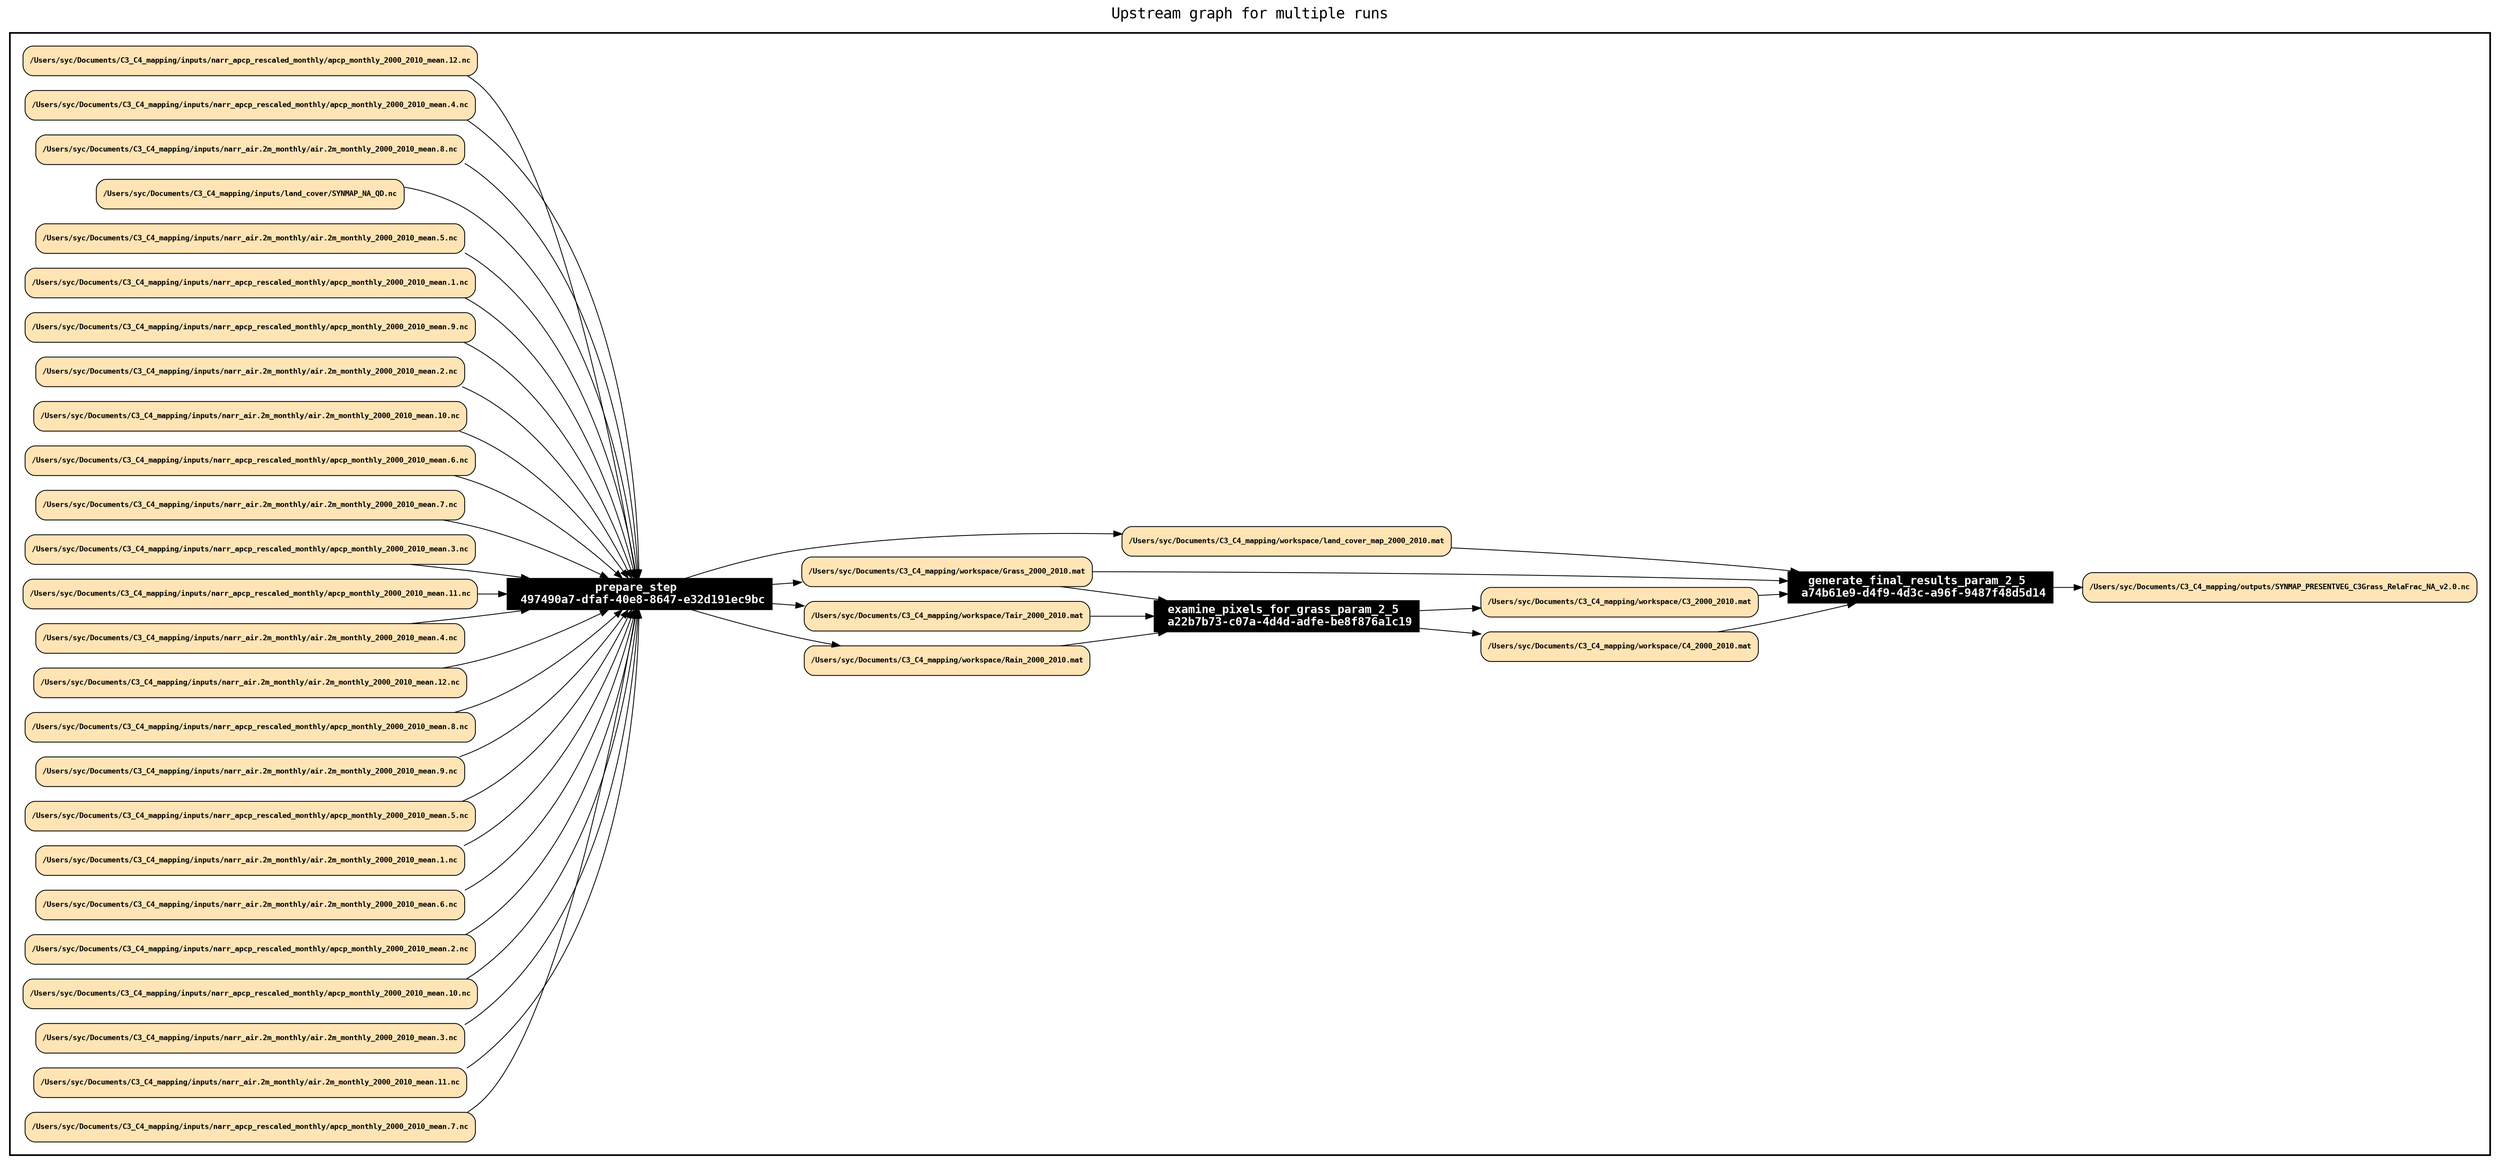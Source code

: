 
digraph yw_data_view {
rankdir=LR
fontname=Courier; fontsize=18; labelloc=t
label="Upstream graph for multiple runs"
subgraph cluster_workflow { label=""; color=black; penwidth=2
subgraph cluster_workflow_inner { label=""; color=white
node[shape=box style=filled fillcolor="black" peripheries=1 fontname="Courier-Bold" fontcolor=white]
"a22b7b73-c07a-4d4d-adfe-be8f876a1c19" [shape=record label="examine_pixels_for_grass_param_2_5 \n a22b7b73-c07a-4d4d-adfe-be8f876a1c19"]
"497490a7-dfaf-40e8-8647-e32d191ec9bc" [shape=record label="prepare_step \n 497490a7-dfaf-40e8-8647-e32d191ec9bc"]
"a74b61e9-d4f9-4d3c-a96f-9487f48d5d14" [shape=record label="generate_final_results_param_2_5 \n a74b61e9-d4f9-4d3c-a96f-9487f48d5d14"]
node[shape=box style="rounded,filled" fillcolor="#FFE4B5" peripheries=1 fontname="Courier-Bold" fontsize=9 fontcolor=black]
"/Users/syc/Documents/C3_C4_mapping/inputs/narr_apcp_rescaled_monthly/apcp_monthly_2000_2010_mean.12.nc"
"/Users/syc/Documents/C3_C4_mapping/inputs/narr_apcp_rescaled_monthly/apcp_monthly_2000_2010_mean.4.nc"
"/Users/syc/Documents/C3_C4_mapping/inputs/narr_air.2m_monthly/air.2m_monthly_2000_2010_mean.8.nc"
"/Users/syc/Documents/C3_C4_mapping/inputs/land_cover/SYNMAP_NA_QD.nc"
"/Users/syc/Documents/C3_C4_mapping/inputs/narr_air.2m_monthly/air.2m_monthly_2000_2010_mean.5.nc"
"/Users/syc/Documents/C3_C4_mapping/inputs/narr_apcp_rescaled_monthly/apcp_monthly_2000_2010_mean.1.nc"
"/Users/syc/Documents/C3_C4_mapping/inputs/narr_apcp_rescaled_monthly/apcp_monthly_2000_2010_mean.9.nc"
"/Users/syc/Documents/C3_C4_mapping/workspace/C4_2000_2010.mat"
"/Users/syc/Documents/C3_C4_mapping/workspace/C4_2000_2010.mat"
"/Users/syc/Documents/C3_C4_mapping/workspace/C3_2000_2010.mat"
"/Users/syc/Documents/C3_C4_mapping/workspace/C3_2000_2010.mat"
"/Users/syc/Documents/C3_C4_mapping/inputs/narr_air.2m_monthly/air.2m_monthly_2000_2010_mean.2.nc"
"/Users/syc/Documents/C3_C4_mapping/inputs/narr_air.2m_monthly/air.2m_monthly_2000_2010_mean.10.nc"
"/Users/syc/Documents/C3_C4_mapping/inputs/narr_apcp_rescaled_monthly/apcp_monthly_2000_2010_mean.6.nc"
"/Users/syc/Documents/C3_C4_mapping/workspace/Rain_2000_2010.mat"
"/Users/syc/Documents/C3_C4_mapping/workspace/Rain_2000_2010.mat"
"/Users/syc/Documents/C3_C4_mapping/workspace/Rain_2000_2010.mat"
"/Users/syc/Documents/C3_C4_mapping/outputs/SYNMAP_PRESENTVEG_C3Grass_RelaFrac_NA_v2.0.nc"
"/Users/syc/Documents/C3_C4_mapping/inputs/narr_air.2m_monthly/air.2m_monthly_2000_2010_mean.7.nc"
"/Users/syc/Documents/C3_C4_mapping/inputs/narr_apcp_rescaled_monthly/apcp_monthly_2000_2010_mean.3.nc"
"/Users/syc/Documents/C3_C4_mapping/inputs/narr_apcp_rescaled_monthly/apcp_monthly_2000_2010_mean.11.nc"
"/Users/syc/Documents/C3_C4_mapping/inputs/narr_air.2m_monthly/air.2m_monthly_2000_2010_mean.4.nc"
"/Users/syc/Documents/C3_C4_mapping/inputs/narr_air.2m_monthly/air.2m_monthly_2000_2010_mean.12.nc"
"/Users/syc/Documents/C3_C4_mapping/inputs/narr_apcp_rescaled_monthly/apcp_monthly_2000_2010_mean.8.nc"
"/Users/syc/Documents/C3_C4_mapping/inputs/narr_air.2m_monthly/air.2m_monthly_2000_2010_mean.9.nc"
"/Users/syc/Documents/C3_C4_mapping/inputs/narr_apcp_rescaled_monthly/apcp_monthly_2000_2010_mean.5.nc"
"/Users/syc/Documents/C3_C4_mapping/workspace/Tair_2000_2010.mat"
"/Users/syc/Documents/C3_C4_mapping/workspace/Tair_2000_2010.mat"
"/Users/syc/Documents/C3_C4_mapping/workspace/Tair_2000_2010.mat"
"/Users/syc/Documents/C3_C4_mapping/workspace/land_cover_map_2000_2010.mat"
"/Users/syc/Documents/C3_C4_mapping/workspace/land_cover_map_2000_2010.mat"
"/Users/syc/Documents/C3_C4_mapping/workspace/land_cover_map_2000_2010.mat"
"/Users/syc/Documents/C3_C4_mapping/inputs/narr_air.2m_monthly/air.2m_monthly_2000_2010_mean.1.nc"
"/Users/syc/Documents/C3_C4_mapping/inputs/narr_air.2m_monthly/air.2m_monthly_2000_2010_mean.6.nc"
"/Users/syc/Documents/C3_C4_mapping/inputs/narr_apcp_rescaled_monthly/apcp_monthly_2000_2010_mean.2.nc"
"/Users/syc/Documents/C3_C4_mapping/inputs/narr_apcp_rescaled_monthly/apcp_monthly_2000_2010_mean.10.nc"
"/Users/syc/Documents/C3_C4_mapping/inputs/narr_air.2m_monthly/air.2m_monthly_2000_2010_mean.3.nc"
"/Users/syc/Documents/C3_C4_mapping/inputs/narr_air.2m_monthly/air.2m_monthly_2000_2010_mean.11.nc"
"/Users/syc/Documents/C3_C4_mapping/inputs/narr_apcp_rescaled_monthly/apcp_monthly_2000_2010_mean.7.nc"
"/Users/syc/Documents/C3_C4_mapping/workspace/Grass_2000_2010.mat"
"/Users/syc/Documents/C3_C4_mapping/workspace/Grass_2000_2010.mat"
"/Users/syc/Documents/C3_C4_mapping/workspace/Grass_2000_2010.mat"
"/Users/syc/Documents/C3_C4_mapping/workspace/Grass_2000_2010.mat"
"/Users/syc/Documents/C3_C4_mapping/workspace/Grass_2000_2010.mat"
}}
"/Users/syc/Documents/C3_C4_mapping/inputs/narr_apcp_rescaled_monthly/apcp_monthly_2000_2010_mean.6.nc" -> "497490a7-dfaf-40e8-8647-e32d191ec9bc"
"/Users/syc/Documents/C3_C4_mapping/inputs/narr_air.2m_monthly/air.2m_monthly_2000_2010_mean.10.nc" -> "497490a7-dfaf-40e8-8647-e32d191ec9bc"
"/Users/syc/Documents/C3_C4_mapping/inputs/narr_air.2m_monthly/air.2m_monthly_2000_2010_mean.2.nc" -> "497490a7-dfaf-40e8-8647-e32d191ec9bc"
"/Users/syc/Documents/C3_C4_mapping/inputs/narr_apcp_rescaled_monthly/apcp_monthly_2000_2010_mean.11.nc" -> "497490a7-dfaf-40e8-8647-e32d191ec9bc"
"/Users/syc/Documents/C3_C4_mapping/inputs/narr_apcp_rescaled_monthly/apcp_monthly_2000_2010_mean.3.nc" -> "497490a7-dfaf-40e8-8647-e32d191ec9bc"
"/Users/syc/Documents/C3_C4_mapping/inputs/narr_air.2m_monthly/air.2m_monthly_2000_2010_mean.7.nc" -> "497490a7-dfaf-40e8-8647-e32d191ec9bc"
"/Users/syc/Documents/C3_C4_mapping/workspace/Rain_2000_2010.mat" -> "a22b7b73-c07a-4d4d-adfe-be8f876a1c19"
"/Users/syc/Documents/C3_C4_mapping/inputs/narr_apcp_rescaled_monthly/apcp_monthly_2000_2010_mean.8.nc" -> "497490a7-dfaf-40e8-8647-e32d191ec9bc"
"/Users/syc/Documents/C3_C4_mapping/inputs/narr_air.2m_monthly/air.2m_monthly_2000_2010_mean.12.nc" -> "497490a7-dfaf-40e8-8647-e32d191ec9bc"
"/Users/syc/Documents/C3_C4_mapping/inputs/narr_air.2m_monthly/air.2m_monthly_2000_2010_mean.4.nc" -> "497490a7-dfaf-40e8-8647-e32d191ec9bc"
"/Users/syc/Documents/C3_C4_mapping/workspace/C3_2000_2010.mat" -> "a74b61e9-d4f9-4d3c-a96f-9487f48d5d14"
"/Users/syc/Documents/C3_C4_mapping/inputs/narr_apcp_rescaled_monthly/apcp_monthly_2000_2010_mean.5.nc" -> "497490a7-dfaf-40e8-8647-e32d191ec9bc"
"/Users/syc/Documents/C3_C4_mapping/inputs/narr_air.2m_monthly/air.2m_monthly_2000_2010_mean.9.nc" -> "497490a7-dfaf-40e8-8647-e32d191ec9bc"
"/Users/syc/Documents/C3_C4_mapping/workspace/C4_2000_2010.mat" -> "a74b61e9-d4f9-4d3c-a96f-9487f48d5d14"
"/Users/syc/Documents/C3_C4_mapping/workspace/land_cover_map_2000_2010.mat" -> "a74b61e9-d4f9-4d3c-a96f-9487f48d5d14"
"/Users/syc/Documents/C3_C4_mapping/workspace/Tair_2000_2010.mat" -> "a22b7b73-c07a-4d4d-adfe-be8f876a1c19"
"/Users/syc/Documents/C3_C4_mapping/inputs/narr_air.2m_monthly/air.2m_monthly_2000_2010_mean.1.nc" -> "497490a7-dfaf-40e8-8647-e32d191ec9bc"
"/Users/syc/Documents/C3_C4_mapping/inputs/narr_apcp_rescaled_monthly/apcp_monthly_2000_2010_mean.10.nc" -> "497490a7-dfaf-40e8-8647-e32d191ec9bc"
"/Users/syc/Documents/C3_C4_mapping/inputs/narr_apcp_rescaled_monthly/apcp_monthly_2000_2010_mean.2.nc" -> "497490a7-dfaf-40e8-8647-e32d191ec9bc"
"/Users/syc/Documents/C3_C4_mapping/inputs/narr_air.2m_monthly/air.2m_monthly_2000_2010_mean.6.nc" -> "497490a7-dfaf-40e8-8647-e32d191ec9bc"
"/Users/syc/Documents/C3_C4_mapping/inputs/narr_apcp_rescaled_monthly/apcp_monthly_2000_2010_mean.7.nc" -> "497490a7-dfaf-40e8-8647-e32d191ec9bc"
"/Users/syc/Documents/C3_C4_mapping/inputs/narr_air.2m_monthly/air.2m_monthly_2000_2010_mean.11.nc" -> "497490a7-dfaf-40e8-8647-e32d191ec9bc"
"/Users/syc/Documents/C3_C4_mapping/inputs/narr_air.2m_monthly/air.2m_monthly_2000_2010_mean.3.nc" -> "497490a7-dfaf-40e8-8647-e32d191ec9bc"
"/Users/syc/Documents/C3_C4_mapping/workspace/Grass_2000_2010.mat" -> "a74b61e9-d4f9-4d3c-a96f-9487f48d5d14"
"/Users/syc/Documents/C3_C4_mapping/workspace/Grass_2000_2010.mat" -> "a22b7b73-c07a-4d4d-adfe-be8f876a1c19"
"/Users/syc/Documents/C3_C4_mapping/inputs/narr_apcp_rescaled_monthly/apcp_monthly_2000_2010_mean.12.nc" -> "497490a7-dfaf-40e8-8647-e32d191ec9bc"
"/Users/syc/Documents/C3_C4_mapping/inputs/narr_apcp_rescaled_monthly/apcp_monthly_2000_2010_mean.4.nc" -> "497490a7-dfaf-40e8-8647-e32d191ec9bc"
"/Users/syc/Documents/C3_C4_mapping/inputs/narr_air.2m_monthly/air.2m_monthly_2000_2010_mean.8.nc" -> "497490a7-dfaf-40e8-8647-e32d191ec9bc"
"/Users/syc/Documents/C3_C4_mapping/inputs/narr_apcp_rescaled_monthly/apcp_monthly_2000_2010_mean.9.nc" -> "497490a7-dfaf-40e8-8647-e32d191ec9bc"
"/Users/syc/Documents/C3_C4_mapping/inputs/narr_apcp_rescaled_monthly/apcp_monthly_2000_2010_mean.1.nc" -> "497490a7-dfaf-40e8-8647-e32d191ec9bc"
"/Users/syc/Documents/C3_C4_mapping/inputs/narr_air.2m_monthly/air.2m_monthly_2000_2010_mean.5.nc" -> "497490a7-dfaf-40e8-8647-e32d191ec9bc"
"/Users/syc/Documents/C3_C4_mapping/inputs/land_cover/SYNMAP_NA_QD.nc" -> "497490a7-dfaf-40e8-8647-e32d191ec9bc"
"a22b7b73-c07a-4d4d-adfe-be8f876a1c19" -> "/Users/syc/Documents/C3_C4_mapping/workspace/C4_2000_2010.mat"
"a22b7b73-c07a-4d4d-adfe-be8f876a1c19" -> "/Users/syc/Documents/C3_C4_mapping/workspace/C3_2000_2010.mat"
"497490a7-dfaf-40e8-8647-e32d191ec9bc" -> "/Users/syc/Documents/C3_C4_mapping/workspace/Rain_2000_2010.mat"
"a74b61e9-d4f9-4d3c-a96f-9487f48d5d14" -> "/Users/syc/Documents/C3_C4_mapping/outputs/SYNMAP_PRESENTVEG_C3Grass_RelaFrac_NA_v2.0.nc"
"497490a7-dfaf-40e8-8647-e32d191ec9bc" -> "/Users/syc/Documents/C3_C4_mapping/workspace/Tair_2000_2010.mat"
"497490a7-dfaf-40e8-8647-e32d191ec9bc" -> "/Users/syc/Documents/C3_C4_mapping/workspace/land_cover_map_2000_2010.mat"
"497490a7-dfaf-40e8-8647-e32d191ec9bc" -> "/Users/syc/Documents/C3_C4_mapping/workspace/Grass_2000_2010.mat"
}

